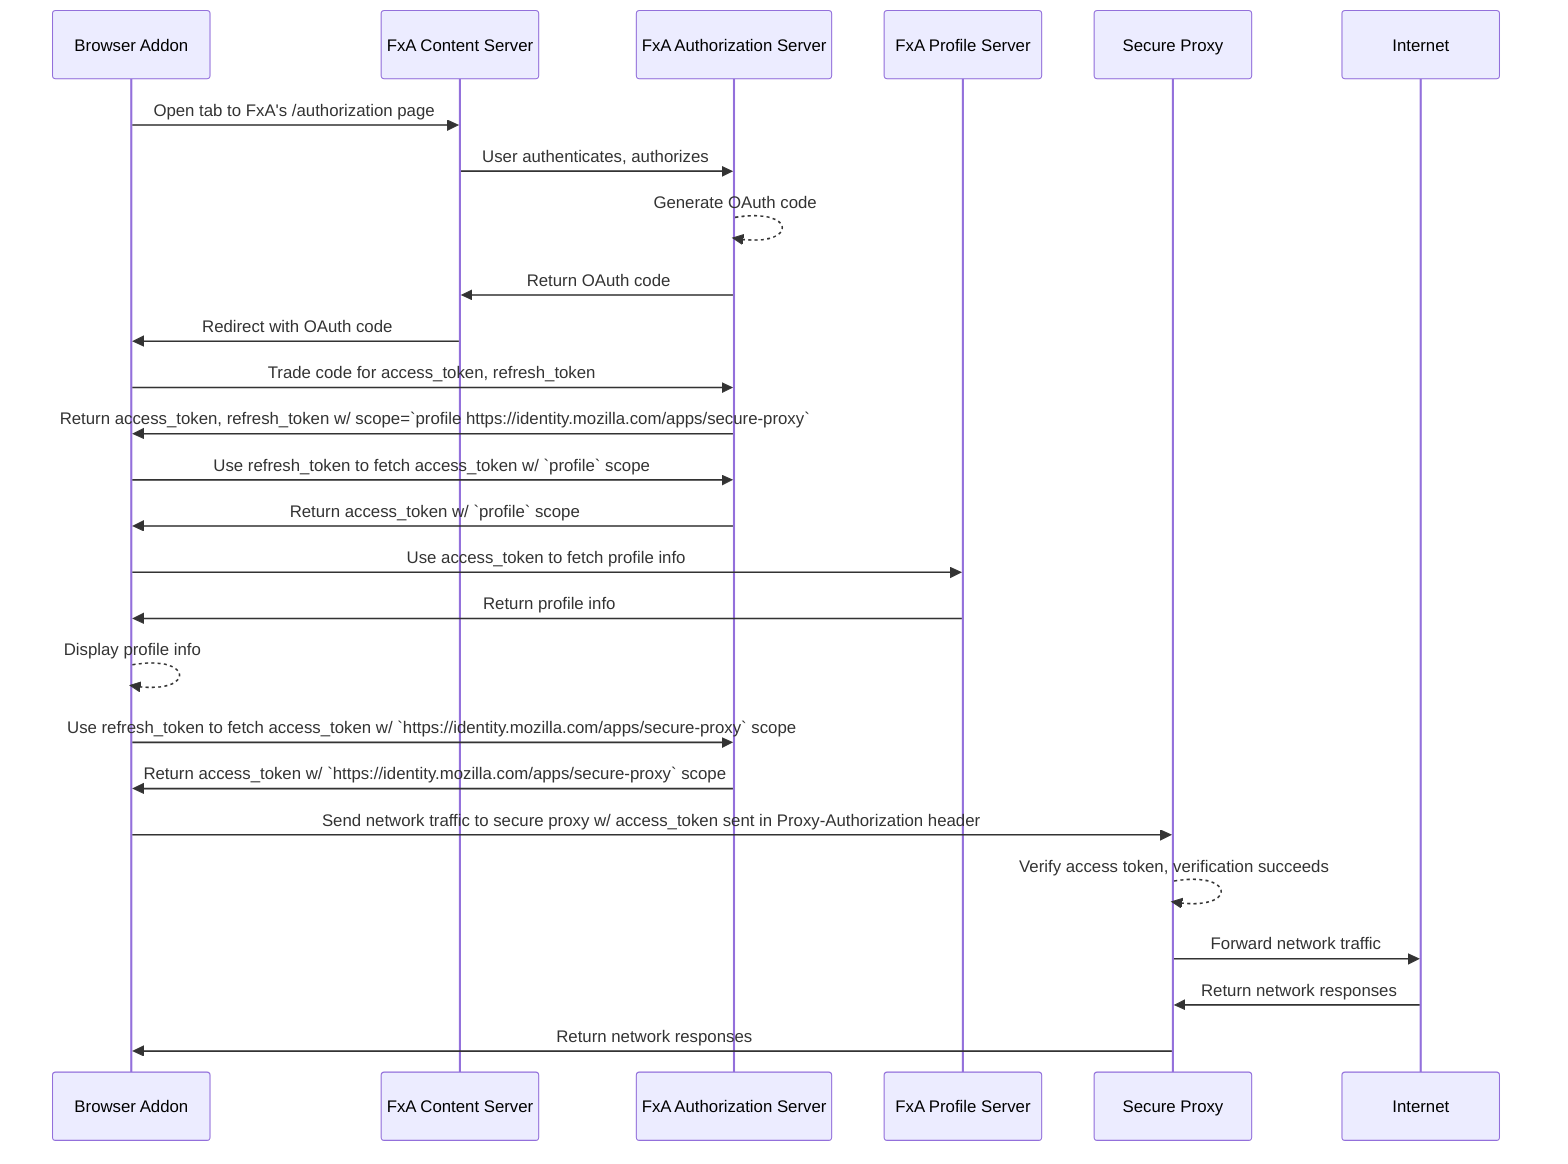 sequenceDiagram
participant UA as Browser Addon
participant FxA as FxA Content Server
participant FxAA as FxA Authorization Server
participant FxAP as FxA Profile Server
participant SP as Secure Proxy
participant IN as Internet

UA->>FxA: Open tab to FxA's /authorization page
FxA->>FxAA: User authenticates, authorizes
FxAA-->>FxAA: Generate OAuth code
FxAA->>FxA: Return OAuth code
FxA->>UA: Redirect with OAuth code
UA->>FxAA: Trade code for access_token, refresh_token
FxAA->>UA: Return access_token, refresh_token w/ scope=`profile https://identity.mozilla.com/apps/secure-proxy`
UA->>FxAA: Use refresh_token to fetch access_token w/ `profile` scope
FxAA->>UA: Return access_token w/ `profile` scope
UA->>FxAP: Use access_token to fetch profile info
FxAP->>UA: Return profile info
UA-->>UA: Display profile info
UA->>FxAA: Use refresh_token to fetch access_token w/ `https://identity.mozilla.com/apps/secure-proxy` scope
FxAA->>UA: Return access_token w/ `https://identity.mozilla.com/apps/secure-proxy` scope
UA->>SP: Send network traffic to secure proxy w/ access_token sent in Proxy-Authorization header
SP-->>SP: Verify access token, verification succeeds
SP->>IN: Forward network traffic
IN->>SP: Return network responses
SP->>UA: Return network responses